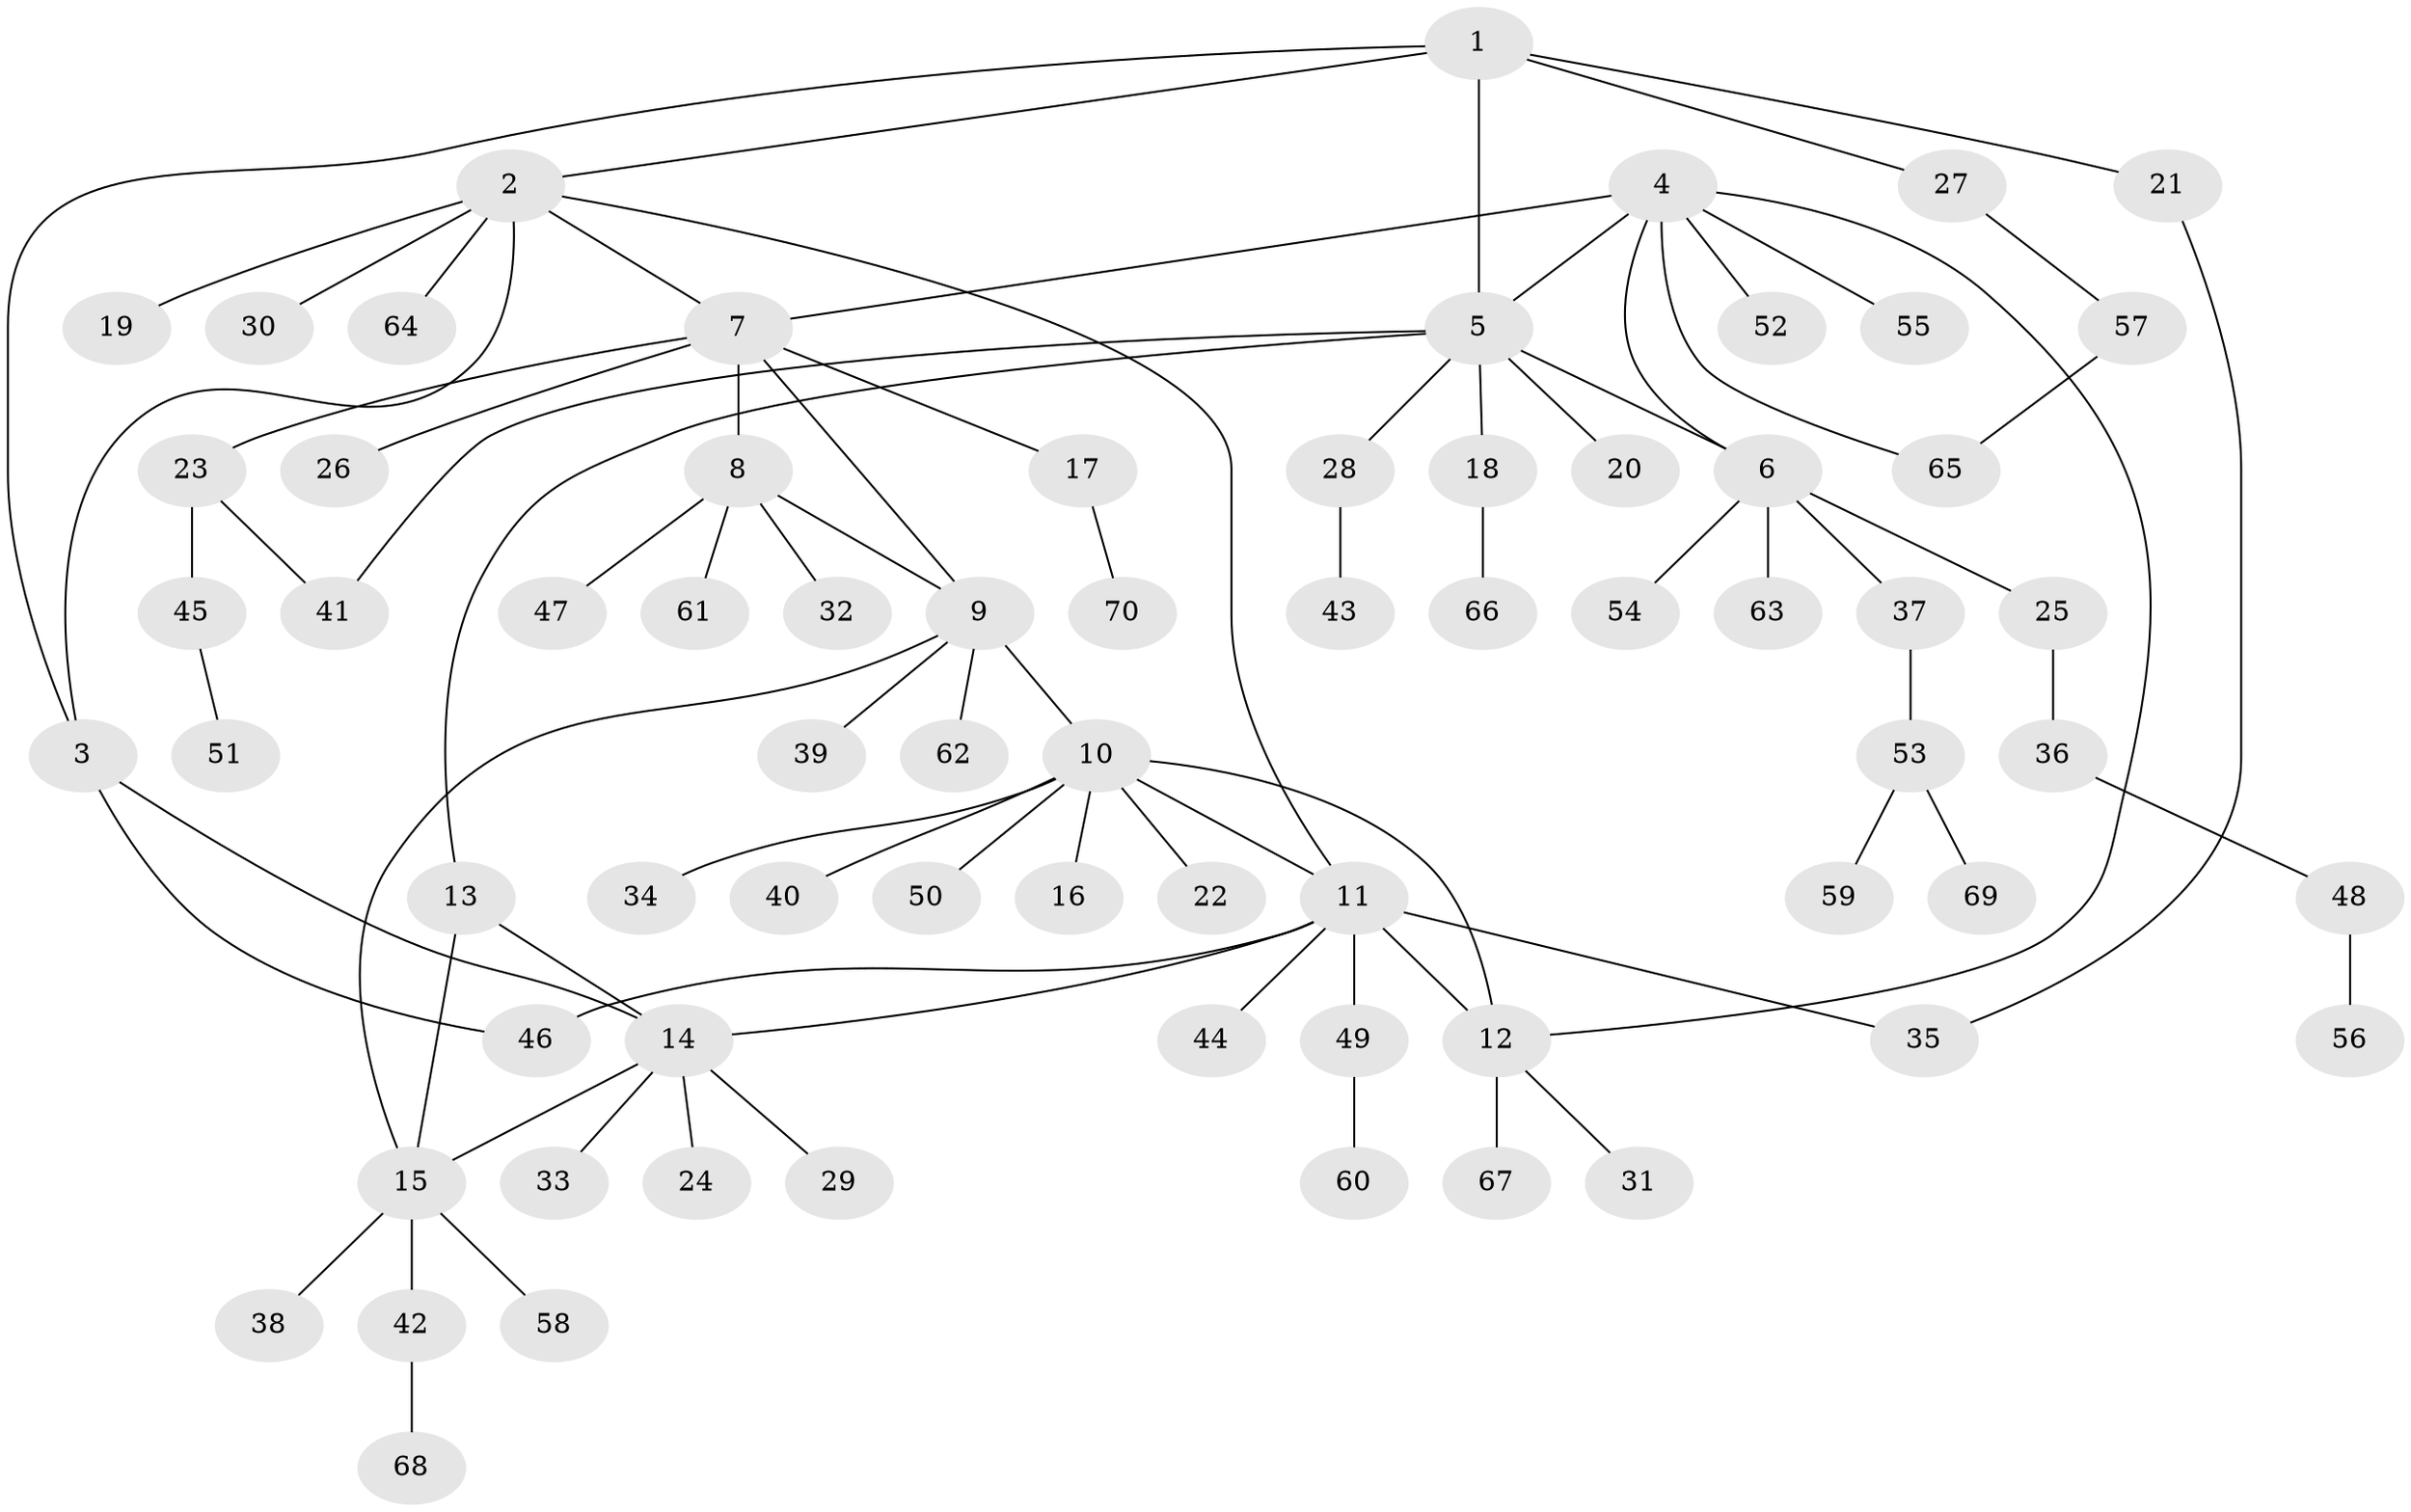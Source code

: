// coarse degree distribution, {5: 0.06896551724137931, 4: 0.2413793103448276, 7: 0.06896551724137931, 6: 0.034482758620689655, 3: 0.13793103448275862, 1: 0.3448275862068966, 2: 0.10344827586206896}
// Generated by graph-tools (version 1.1) at 2025/52/03/04/25 22:52:20]
// undirected, 70 vertices, 84 edges
graph export_dot {
  node [color=gray90,style=filled];
  1;
  2;
  3;
  4;
  5;
  6;
  7;
  8;
  9;
  10;
  11;
  12;
  13;
  14;
  15;
  16;
  17;
  18;
  19;
  20;
  21;
  22;
  23;
  24;
  25;
  26;
  27;
  28;
  29;
  30;
  31;
  32;
  33;
  34;
  35;
  36;
  37;
  38;
  39;
  40;
  41;
  42;
  43;
  44;
  45;
  46;
  47;
  48;
  49;
  50;
  51;
  52;
  53;
  54;
  55;
  56;
  57;
  58;
  59;
  60;
  61;
  62;
  63;
  64;
  65;
  66;
  67;
  68;
  69;
  70;
  1 -- 2;
  1 -- 3;
  1 -- 5;
  1 -- 21;
  1 -- 27;
  2 -- 3;
  2 -- 7;
  2 -- 11;
  2 -- 19;
  2 -- 30;
  2 -- 64;
  3 -- 14;
  3 -- 46;
  4 -- 5;
  4 -- 6;
  4 -- 7;
  4 -- 12;
  4 -- 52;
  4 -- 55;
  4 -- 65;
  5 -- 6;
  5 -- 13;
  5 -- 18;
  5 -- 20;
  5 -- 28;
  5 -- 41;
  6 -- 25;
  6 -- 37;
  6 -- 54;
  6 -- 63;
  7 -- 8;
  7 -- 9;
  7 -- 17;
  7 -- 23;
  7 -- 26;
  8 -- 9;
  8 -- 32;
  8 -- 47;
  8 -- 61;
  9 -- 10;
  9 -- 15;
  9 -- 39;
  9 -- 62;
  10 -- 11;
  10 -- 12;
  10 -- 16;
  10 -- 22;
  10 -- 34;
  10 -- 40;
  10 -- 50;
  11 -- 12;
  11 -- 14;
  11 -- 35;
  11 -- 44;
  11 -- 46;
  11 -- 49;
  12 -- 31;
  12 -- 67;
  13 -- 14;
  13 -- 15;
  14 -- 15;
  14 -- 24;
  14 -- 29;
  14 -- 33;
  15 -- 38;
  15 -- 42;
  15 -- 58;
  17 -- 70;
  18 -- 66;
  21 -- 35;
  23 -- 41;
  23 -- 45;
  25 -- 36;
  27 -- 57;
  28 -- 43;
  36 -- 48;
  37 -- 53;
  42 -- 68;
  45 -- 51;
  48 -- 56;
  49 -- 60;
  53 -- 59;
  53 -- 69;
  57 -- 65;
}
